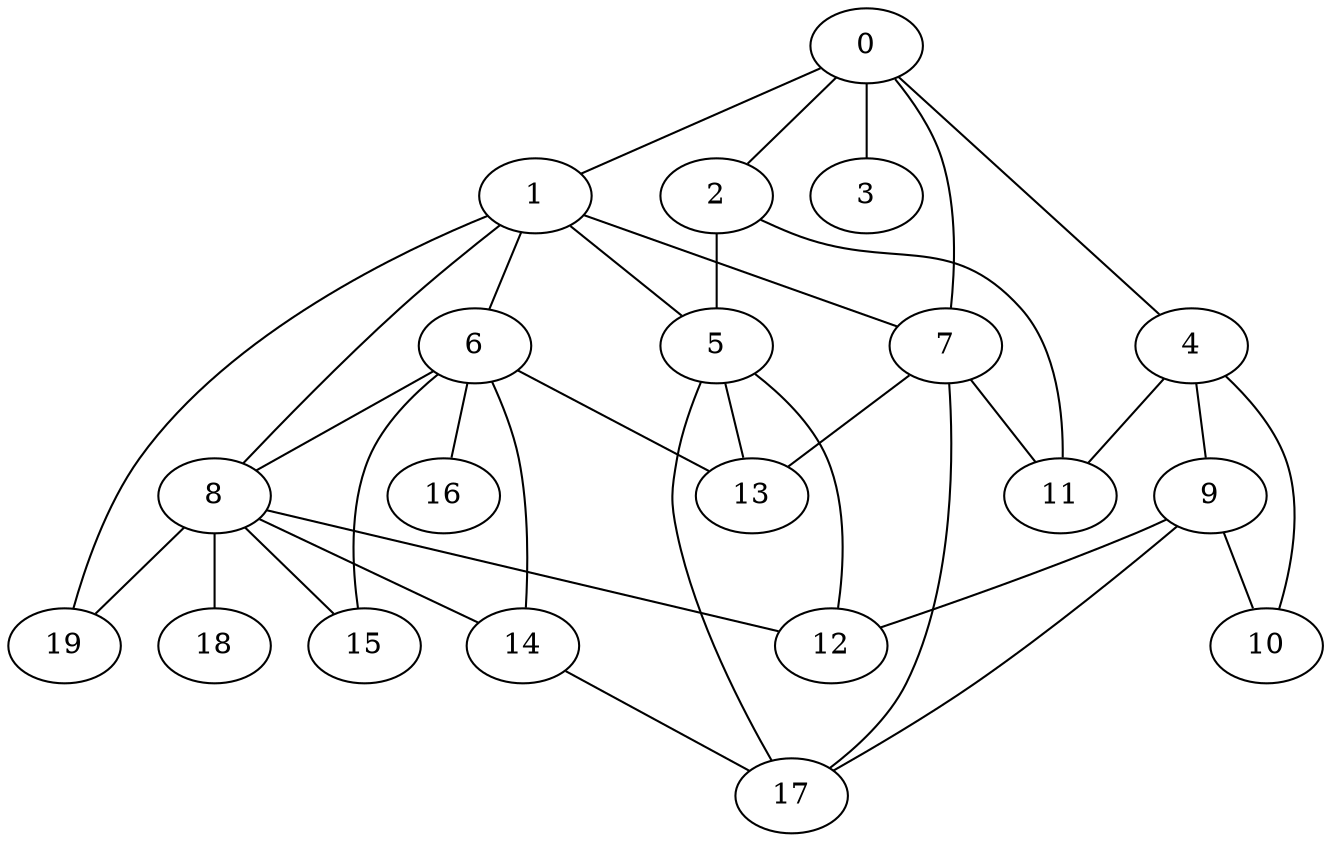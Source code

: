 
graph graphname {
    0 -- 1
0 -- 2
0 -- 3
0 -- 4
0 -- 7
1 -- 8
1 -- 5
1 -- 6
1 -- 7
1 -- 19
2 -- 11
2 -- 5
4 -- 9
4 -- 10
4 -- 11
5 -- 12
5 -- 17
5 -- 13
6 -- 16
6 -- 13
6 -- 14
6 -- 15
6 -- 8
7 -- 17
7 -- 13
7 -- 11
8 -- 18
8 -- 19
8 -- 14
8 -- 12
8 -- 15
9 -- 12
9 -- 10
9 -- 17
14 -- 17

}
